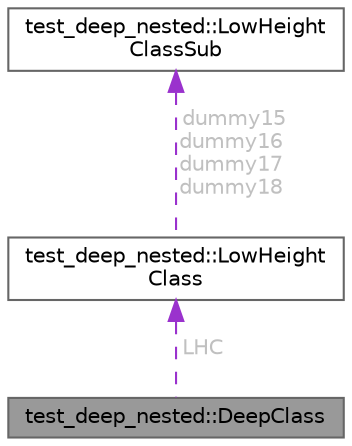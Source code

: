 digraph "test_deep_nested::DeepClass"
{
 // LATEX_PDF_SIZE
  bgcolor="transparent";
  edge [fontname=Helvetica,fontsize=10,labelfontname=Helvetica,labelfontsize=10];
  node [fontname=Helvetica,fontsize=10,shape=box,height=0.2,width=0.4];
  Node1 [id="Node000001",label="test_deep_nested::DeepClass",height=0.2,width=0.4,color="gray40", fillcolor="grey60", style="filled", fontcolor="black",tooltip=" "];
  Node2 -> Node1 [id="edge1_Node000001_Node000002",dir="back",color="darkorchid3",style="dashed",tooltip=" ",label=" LHC",fontcolor="grey" ];
  Node2 [id="Node000002",label="test_deep_nested::LowHeight\lClass",height=0.2,width=0.4,color="gray40", fillcolor="white", style="filled",URL="$classtest__deep__nested_1_1_low_height_class.html",tooltip=" "];
  Node3 -> Node2 [id="edge2_Node000002_Node000003",dir="back",color="darkorchid3",style="dashed",tooltip=" ",label=" dummy15\ndummy16\ndummy17\ndummy18",fontcolor="grey" ];
  Node3 [id="Node000003",label="test_deep_nested::LowHeight\lClassSub",height=0.2,width=0.4,color="gray40", fillcolor="white", style="filled",URL="$classtest__deep__nested_1_1_low_height_class_sub.html",tooltip=" "];
}
